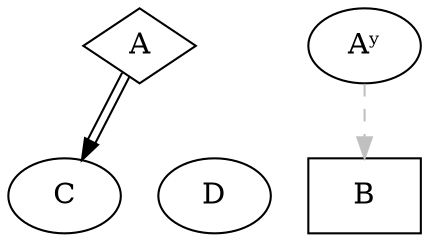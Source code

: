 digraph test79717 {

  A [shape=diamond]
  B [shape=box]
  C [sh󠁈ape=circle]

  Aʸ -> B [style=dashed, color=grey]
  A -> C [color="black:invis:black"]
  A -> D [penwidth=-1143832789224, arrowhead=none]

}
